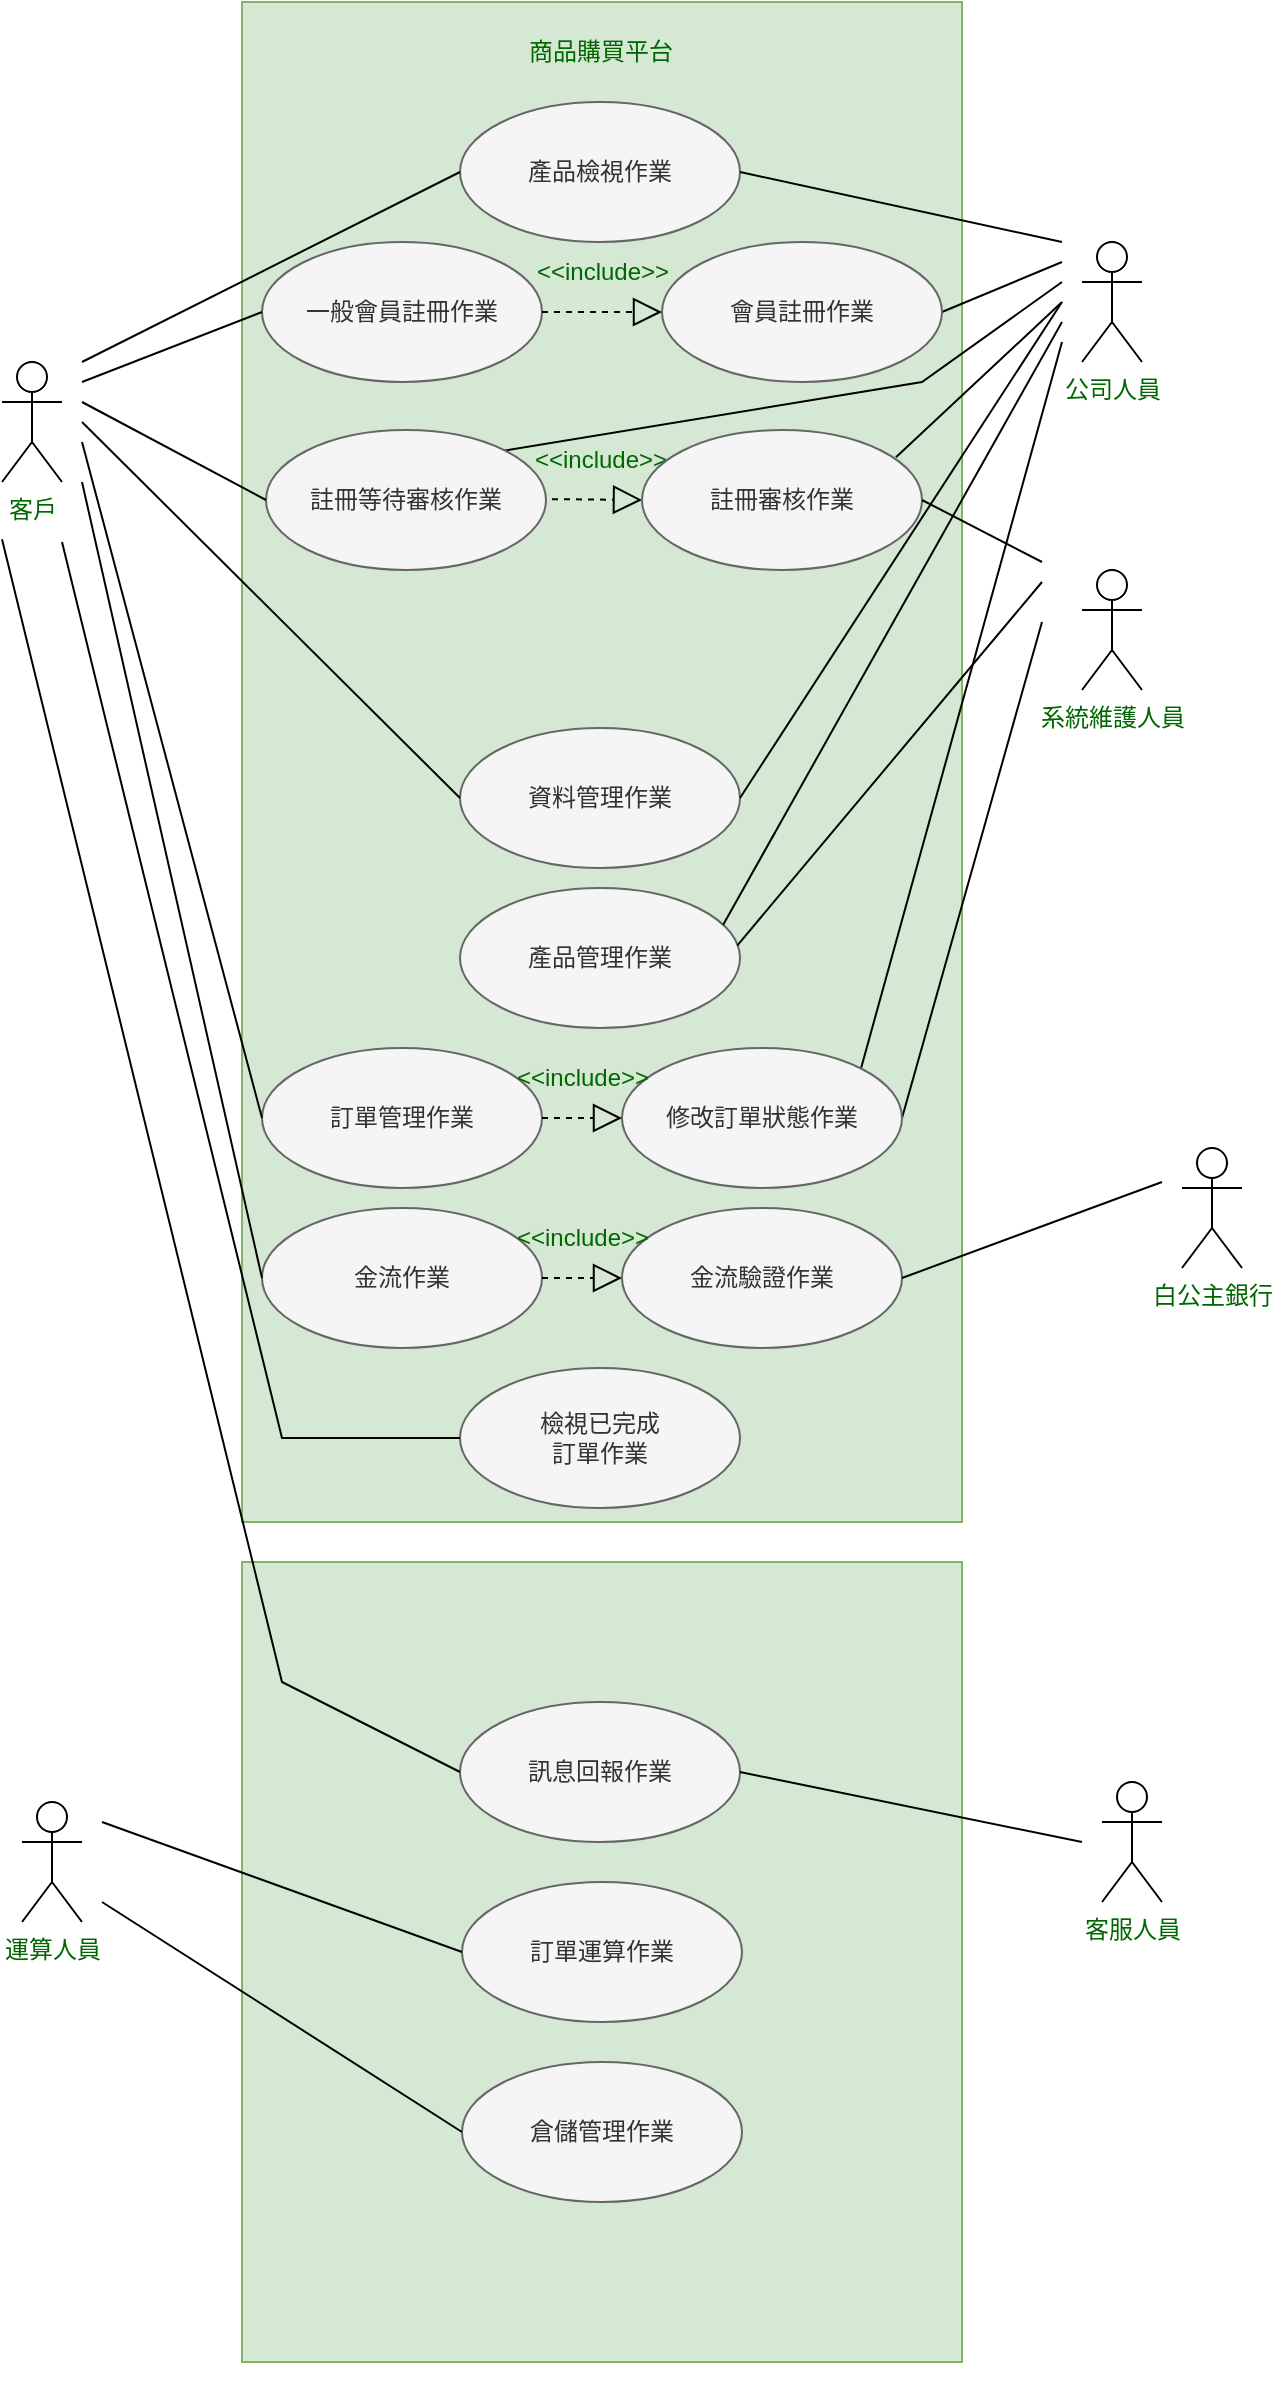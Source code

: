 <mxfile version="17.4.5" type="device" pages="2"><diagram id="V7DGzK6TTjDBdNX_tZ4m" name="(b) 小題"><mxGraphModel dx="1422" dy="794" grid="1" gridSize="10" guides="1" tooltips="1" connect="1" arrows="1" fold="1" page="1" pageScale="1" pageWidth="827" pageHeight="1169" math="0" shadow="0"><root><mxCell id="0"/><mxCell id="1" parent="0"/><mxCell id="lzjeZ-mH4xUhUxw4muqF-80" value="" style="html=1;fillColor=#d5e8d4;strokeColor=#82b366;" parent="1" vertex="1"><mxGeometry x="250" y="790" width="360" height="400" as="geometry"/></mxCell><mxCell id="lzjeZ-mH4xUhUxw4muqF-1" value="" style="html=1;fillColor=#d5e8d4;strokeColor=#82b366;" parent="1" vertex="1"><mxGeometry x="250" y="10" width="360" height="760" as="geometry"/></mxCell><mxCell id="lzjeZ-mH4xUhUxw4muqF-2" value="產品檢視作業" style="ellipse;whiteSpace=wrap;html=1;fillColor=#f5f5f5;fontColor=#333333;strokeColor=#666666;" parent="1" vertex="1"><mxGeometry x="359" y="60" width="140" height="70" as="geometry"/></mxCell><mxCell id="lzjeZ-mH4xUhUxw4muqF-3" value="一般會員註冊作業" style="ellipse;whiteSpace=wrap;html=1;fillColor=#f5f5f5;fontColor=#333333;strokeColor=#666666;" parent="1" vertex="1"><mxGeometry x="260" y="130" width="140" height="70" as="geometry"/></mxCell><mxCell id="lzjeZ-mH4xUhUxw4muqF-4" value="資料管理作業" style="ellipse;whiteSpace=wrap;html=1;fillColor=#f5f5f5;fontColor=#333333;strokeColor=#666666;" parent="1" vertex="1"><mxGeometry x="359" y="373" width="140" height="70" as="geometry"/></mxCell><mxCell id="lzjeZ-mH4xUhUxw4muqF-6" value="產品管理作業" style="ellipse;whiteSpace=wrap;html=1;fillColor=#f5f5f5;fontColor=#333333;strokeColor=#666666;" parent="1" vertex="1"><mxGeometry x="359" y="453" width="140" height="70" as="geometry"/></mxCell><mxCell id="lzjeZ-mH4xUhUxw4muqF-7" value="商品購買平台" style="text;html=1;align=center;verticalAlign=middle;whiteSpace=wrap;rounded=0;fontColor=#006600;" parent="1" vertex="1"><mxGeometry x="389.5" y="20" width="79" height="30" as="geometry"/></mxCell><mxCell id="lzjeZ-mH4xUhUxw4muqF-8" value="客戶" style="shape=umlActor;verticalLabelPosition=bottom;verticalAlign=top;html=1;outlineConnect=0;fontColor=#006600;" parent="1" vertex="1"><mxGeometry x="130" y="190" width="30" height="60" as="geometry"/></mxCell><mxCell id="lzjeZ-mH4xUhUxw4muqF-9" value="公司人員" style="shape=umlActor;verticalLabelPosition=bottom;verticalAlign=top;html=1;outlineConnect=0;fontColor=#006600;" parent="1" vertex="1"><mxGeometry x="670" y="130" width="30" height="60" as="geometry"/></mxCell><mxCell id="lzjeZ-mH4xUhUxw4muqF-10" value="訂單管理作業" style="ellipse;whiteSpace=wrap;html=1;fillColor=#f5f5f5;fontColor=#333333;strokeColor=#666666;" parent="1" vertex="1"><mxGeometry x="260" y="533" width="140" height="70" as="geometry"/></mxCell><mxCell id="lzjeZ-mH4xUhUxw4muqF-11" value="金流作業" style="ellipse;whiteSpace=wrap;html=1;fillColor=#f5f5f5;fontColor=#333333;strokeColor=#666666;" parent="1" vertex="1"><mxGeometry x="260" y="613" width="140" height="70" as="geometry"/></mxCell><mxCell id="lzjeZ-mH4xUhUxw4muqF-13" value="檢視已完成&lt;br&gt;訂單作業" style="ellipse;whiteSpace=wrap;html=1;fillColor=#f5f5f5;fontColor=#333333;strokeColor=#666666;" parent="1" vertex="1"><mxGeometry x="359" y="693" width="140" height="70" as="geometry"/></mxCell><mxCell id="lzjeZ-mH4xUhUxw4muqF-14" value="訂單運算作業" style="ellipse;whiteSpace=wrap;html=1;fillColor=#f5f5f5;fontColor=#333333;strokeColor=#666666;" parent="1" vertex="1"><mxGeometry x="360" y="950" width="140" height="70" as="geometry"/></mxCell><mxCell id="lzjeZ-mH4xUhUxw4muqF-18" value="系統維護人員" style="shape=umlActor;verticalLabelPosition=bottom;verticalAlign=top;html=1;outlineConnect=0;fontColor=#006600;" parent="1" vertex="1"><mxGeometry x="670" y="294" width="30" height="60" as="geometry"/></mxCell><mxCell id="lzjeZ-mH4xUhUxw4muqF-23" value="" style="endArrow=none;html=1;rounded=0;fontColor=#006600;entryX=0;entryY=0.5;entryDx=0;entryDy=0;" parent="1" target="lzjeZ-mH4xUhUxw4muqF-2" edge="1"><mxGeometry width="50" height="50" relative="1" as="geometry"><mxPoint x="170" y="190" as="sourcePoint"/><mxPoint x="430" y="280" as="targetPoint"/></mxGeometry></mxCell><mxCell id="lzjeZ-mH4xUhUxw4muqF-25" value="" style="endArrow=none;html=1;rounded=0;fontColor=#006600;entryX=0;entryY=0.5;entryDx=0;entryDy=0;" parent="1" target="lzjeZ-mH4xUhUxw4muqF-3" edge="1"><mxGeometry width="50" height="50" relative="1" as="geometry"><mxPoint x="170" y="200" as="sourcePoint"/><mxPoint x="430" y="280" as="targetPoint"/></mxGeometry></mxCell><mxCell id="lzjeZ-mH4xUhUxw4muqF-26" value="" style="endArrow=none;html=1;rounded=0;fontColor=#006600;exitX=1;exitY=0.5;exitDx=0;exitDy=0;" parent="1" source="lzjeZ-mH4xUhUxw4muqF-2" edge="1"><mxGeometry width="50" height="50" relative="1" as="geometry"><mxPoint x="390" y="340" as="sourcePoint"/><mxPoint x="660" y="130" as="targetPoint"/></mxGeometry></mxCell><mxCell id="lzjeZ-mH4xUhUxw4muqF-27" value="" style="endArrow=none;html=1;rounded=0;fontColor=#006600;entryX=1;entryY=0.5;entryDx=0;entryDy=0;" parent="1" target="lzjeZ-mH4xUhUxw4muqF-40" edge="1"><mxGeometry width="50" height="50" relative="1" as="geometry"><mxPoint x="660" y="140" as="sourcePoint"/><mxPoint x="630" y="150" as="targetPoint"/></mxGeometry></mxCell><mxCell id="lzjeZ-mH4xUhUxw4muqF-28" value="" style="endArrow=none;html=1;rounded=0;fontColor=#006600;exitX=1;exitY=0;exitDx=0;exitDy=0;" parent="1" source="lzjeZ-mH4xUhUxw4muqF-37" edge="1"><mxGeometry width="50" height="50" relative="1" as="geometry"><mxPoint x="499" y="255" as="sourcePoint"/><mxPoint x="660" y="150" as="targetPoint"/><Array as="points"><mxPoint x="590" y="200"/></Array></mxGeometry></mxCell><mxCell id="lzjeZ-mH4xUhUxw4muqF-29" value="" style="endArrow=none;html=1;rounded=0;fontColor=#006600;exitX=1;exitY=0.5;exitDx=0;exitDy=0;" parent="1" source="lzjeZ-mH4xUhUxw4muqF-4" edge="1"><mxGeometry width="50" height="50" relative="1" as="geometry"><mxPoint x="420" y="370" as="sourcePoint"/><mxPoint x="660" y="160" as="targetPoint"/></mxGeometry></mxCell><mxCell id="lzjeZ-mH4xUhUxw4muqF-30" value="" style="endArrow=none;html=1;rounded=0;fontColor=#006600;exitX=0;exitY=0.5;exitDx=0;exitDy=0;" parent="1" source="lzjeZ-mH4xUhUxw4muqF-4" edge="1"><mxGeometry width="50" height="50" relative="1" as="geometry"><mxPoint x="430" y="380" as="sourcePoint"/><mxPoint x="170" y="220" as="targetPoint"/></mxGeometry></mxCell><mxCell id="lzjeZ-mH4xUhUxw4muqF-31" value="" style="endArrow=none;html=1;rounded=0;fontColor=#006600;exitX=0.94;exitY=0.262;exitDx=0;exitDy=0;exitPerimeter=0;" parent="1" source="lzjeZ-mH4xUhUxw4muqF-6" edge="1"><mxGeometry width="50" height="50" relative="1" as="geometry"><mxPoint x="440" y="390" as="sourcePoint"/><mxPoint x="660" y="170" as="targetPoint"/></mxGeometry></mxCell><mxCell id="lzjeZ-mH4xUhUxw4muqF-32" value="" style="endArrow=none;html=1;rounded=0;fontColor=#006600;exitX=0;exitY=0.5;exitDx=0;exitDy=0;" parent="1" source="lzjeZ-mH4xUhUxw4muqF-11" edge="1"><mxGeometry width="50" height="50" relative="1" as="geometry"><mxPoint x="770" y="430" as="sourcePoint"/><mxPoint x="170" y="250" as="targetPoint"/></mxGeometry></mxCell><mxCell id="lzjeZ-mH4xUhUxw4muqF-33" value="" style="endArrow=none;html=1;rounded=0;fontColor=#006600;exitX=0.99;exitY=0.411;exitDx=0;exitDy=0;exitPerimeter=0;" parent="1" source="lzjeZ-mH4xUhUxw4muqF-6" edge="1"><mxGeometry width="50" height="50" relative="1" as="geometry"><mxPoint x="460" y="410" as="sourcePoint"/><mxPoint x="650" y="300" as="targetPoint"/></mxGeometry></mxCell><mxCell id="lzjeZ-mH4xUhUxw4muqF-34" value="" style="endArrow=none;html=1;rounded=0;fontColor=#006600;exitX=1;exitY=0.5;exitDx=0;exitDy=0;" parent="1" source="lzjeZ-mH4xUhUxw4muqF-69" edge="1"><mxGeometry width="50" height="50" relative="1" as="geometry"><mxPoint x="470" y="420" as="sourcePoint"/><mxPoint x="650" y="320" as="targetPoint"/></mxGeometry></mxCell><mxCell id="lzjeZ-mH4xUhUxw4muqF-35" value="" style="endArrow=none;html=1;rounded=0;fontColor=#006600;exitX=1;exitY=0;exitDx=0;exitDy=0;" parent="1" source="lzjeZ-mH4xUhUxw4muqF-69" edge="1"><mxGeometry width="50" height="50" relative="1" as="geometry"><mxPoint x="480" y="430" as="sourcePoint"/><mxPoint x="660" y="180" as="targetPoint"/></mxGeometry></mxCell><mxCell id="lzjeZ-mH4xUhUxw4muqF-36" value="" style="endArrow=none;html=1;rounded=0;fontColor=#006600;exitX=0;exitY=0.5;exitDx=0;exitDy=0;" parent="1" source="lzjeZ-mH4xUhUxw4muqF-10" edge="1"><mxGeometry width="50" height="50" relative="1" as="geometry"><mxPoint x="490" y="440" as="sourcePoint"/><mxPoint x="170" y="230" as="targetPoint"/></mxGeometry></mxCell><mxCell id="lzjeZ-mH4xUhUxw4muqF-37" value="註冊等待審核作業" style="ellipse;whiteSpace=wrap;html=1;fillColor=#f5f5f5;fontColor=#333333;strokeColor=#666666;" parent="1" vertex="1"><mxGeometry x="262" y="224" width="140" height="70" as="geometry"/></mxCell><mxCell id="lzjeZ-mH4xUhUxw4muqF-40" value="會員註冊作業" style="ellipse;whiteSpace=wrap;html=1;fillColor=#f5f5f5;fontColor=#333333;strokeColor=#666666;" parent="1" vertex="1"><mxGeometry x="460" y="130" width="140" height="70" as="geometry"/></mxCell><mxCell id="lzjeZ-mH4xUhUxw4muqF-43" value="" style="endArrow=block;dashed=1;endFill=0;endSize=12;html=1;rounded=0;fontColor=#006600;entryX=0;entryY=0.5;entryDx=0;entryDy=0;exitX=1;exitY=0.5;exitDx=0;exitDy=0;" parent="1" source="lzjeZ-mH4xUhUxw4muqF-3" target="lzjeZ-mH4xUhUxw4muqF-40" edge="1"><mxGeometry width="160" relative="1" as="geometry"><mxPoint x="400" y="176" as="sourcePoint"/><mxPoint x="470" y="231" as="targetPoint"/></mxGeometry></mxCell><mxCell id="lzjeZ-mH4xUhUxw4muqF-44" value="&amp;lt;&amp;lt;include&amp;gt;&amp;gt;" style="text;html=1;align=center;verticalAlign=middle;whiteSpace=wrap;rounded=0;fontColor=#006600;" parent="1" vertex="1"><mxGeometry x="390.5" y="130" width="79" height="30" as="geometry"/></mxCell><mxCell id="lzjeZ-mH4xUhUxw4muqF-45" value="" style="endArrow=none;html=1;rounded=0;fontColor=#006600;entryX=0;entryY=0.5;entryDx=0;entryDy=0;" parent="1" target="lzjeZ-mH4xUhUxw4muqF-37" edge="1"><mxGeometry width="50" height="50" relative="1" as="geometry"><mxPoint x="170" y="210" as="sourcePoint"/><mxPoint x="270" y="185" as="targetPoint"/><Array as="points"/></mxGeometry></mxCell><mxCell id="lzjeZ-mH4xUhUxw4muqF-62" value="" style="endArrow=block;dashed=1;endFill=0;endSize=12;html=1;rounded=0;fontColor=#006600;entryX=0;entryY=0.5;entryDx=0;entryDy=0;exitX=1;exitY=0.5;exitDx=0;exitDy=0;" parent="1" target="lzjeZ-mH4xUhUxw4muqF-66" edge="1"><mxGeometry width="160" relative="1" as="geometry"><mxPoint x="405" y="258.57" as="sourcePoint"/><mxPoint x="465.0" y="258.57" as="targetPoint"/></mxGeometry></mxCell><mxCell id="lzjeZ-mH4xUhUxw4muqF-63" value="&amp;lt;&amp;lt;include&amp;gt;&amp;gt;" style="text;html=1;align=center;verticalAlign=middle;whiteSpace=wrap;rounded=0;fontColor=#006600;" parent="1" vertex="1"><mxGeometry x="389.5" y="224" width="79" height="30" as="geometry"/></mxCell><mxCell id="lzjeZ-mH4xUhUxw4muqF-66" value="註冊審核作業" style="ellipse;whiteSpace=wrap;html=1;fillColor=#f5f5f5;fontColor=#333333;strokeColor=#666666;" parent="1" vertex="1"><mxGeometry x="450" y="224" width="140" height="70" as="geometry"/></mxCell><mxCell id="lzjeZ-mH4xUhUxw4muqF-67" value="" style="endArrow=none;html=1;rounded=0;fontColor=#006600;entryX=1;entryY=0.5;entryDx=0;entryDy=0;" parent="1" target="lzjeZ-mH4xUhUxw4muqF-66" edge="1"><mxGeometry width="50" height="50" relative="1" as="geometry"><mxPoint x="650" y="290" as="sourcePoint"/><mxPoint x="610" y="175" as="targetPoint"/></mxGeometry></mxCell><mxCell id="lzjeZ-mH4xUhUxw4muqF-68" value="" style="endArrow=none;html=1;rounded=0;fontColor=#006600;entryX=0.907;entryY=0.195;entryDx=0;entryDy=0;entryPerimeter=0;" parent="1" target="lzjeZ-mH4xUhUxw4muqF-66" edge="1"><mxGeometry width="50" height="50" relative="1" as="geometry"><mxPoint x="660" y="160" as="sourcePoint"/><mxPoint x="620" y="185" as="targetPoint"/></mxGeometry></mxCell><mxCell id="lzjeZ-mH4xUhUxw4muqF-69" value="修改訂單狀態作業" style="ellipse;whiteSpace=wrap;html=1;fillColor=#f5f5f5;fontColor=#333333;strokeColor=#666666;" parent="1" vertex="1"><mxGeometry x="440" y="533" width="140" height="70" as="geometry"/></mxCell><mxCell id="lzjeZ-mH4xUhUxw4muqF-71" value="" style="endArrow=block;dashed=1;endFill=0;endSize=12;html=1;rounded=0;fontColor=#006600;entryX=0;entryY=0.5;entryDx=0;entryDy=0;exitX=1;exitY=0.5;exitDx=0;exitDy=0;" parent="1" source="lzjeZ-mH4xUhUxw4muqF-10" target="lzjeZ-mH4xUhUxw4muqF-69" edge="1"><mxGeometry width="160" relative="1" as="geometry"><mxPoint x="415" y="268.57" as="sourcePoint"/><mxPoint x="460.0" y="269" as="targetPoint"/></mxGeometry></mxCell><mxCell id="lzjeZ-mH4xUhUxw4muqF-72" value="&amp;lt;&amp;lt;include&amp;gt;&amp;gt;" style="text;html=1;align=center;verticalAlign=middle;whiteSpace=wrap;rounded=0;fontColor=#006600;" parent="1" vertex="1"><mxGeometry x="381" y="533" width="79" height="30" as="geometry"/></mxCell><mxCell id="lzjeZ-mH4xUhUxw4muqF-73" value="金流驗證作業" style="ellipse;whiteSpace=wrap;html=1;fillColor=#f5f5f5;fontColor=#333333;strokeColor=#666666;" parent="1" vertex="1"><mxGeometry x="440" y="613" width="140" height="70" as="geometry"/></mxCell><mxCell id="lzjeZ-mH4xUhUxw4muqF-76" value="" style="endArrow=block;dashed=1;endFill=0;endSize=12;html=1;rounded=0;fontColor=#006600;entryX=0;entryY=0.5;entryDx=0;entryDy=0;exitX=1;exitY=0.5;exitDx=0;exitDy=0;" parent="1" edge="1"><mxGeometry width="160" relative="1" as="geometry"><mxPoint x="400" y="648" as="sourcePoint"/><mxPoint x="440" y="648" as="targetPoint"/></mxGeometry></mxCell><mxCell id="lzjeZ-mH4xUhUxw4muqF-77" value="&amp;lt;&amp;lt;include&amp;gt;&amp;gt;" style="text;html=1;align=center;verticalAlign=middle;whiteSpace=wrap;rounded=0;fontColor=#006600;" parent="1" vertex="1"><mxGeometry x="381" y="613" width="79" height="30" as="geometry"/></mxCell><mxCell id="lzjeZ-mH4xUhUxw4muqF-78" value="白公主銀行" style="shape=umlActor;verticalLabelPosition=bottom;verticalAlign=top;html=1;fontColor=#006600;" parent="1" vertex="1"><mxGeometry x="720" y="583" width="30" height="60" as="geometry"/></mxCell><mxCell id="lzjeZ-mH4xUhUxw4muqF-79" value="" style="endArrow=none;html=1;rounded=0;fontColor=#006600;exitX=1;exitY=0.5;exitDx=0;exitDy=0;" parent="1" source="lzjeZ-mH4xUhUxw4muqF-73" edge="1"><mxGeometry width="50" height="50" relative="1" as="geometry"><mxPoint x="590" y="578" as="sourcePoint"/><mxPoint x="710" y="600" as="targetPoint"/></mxGeometry></mxCell><mxCell id="lzjeZ-mH4xUhUxw4muqF-81" value="" style="endArrow=none;html=1;rounded=0;fontColor=#006600;exitX=0;exitY=0.5;exitDx=0;exitDy=0;" parent="1" source="lzjeZ-mH4xUhUxw4muqF-13" edge="1"><mxGeometry width="50" height="50" relative="1" as="geometry"><mxPoint x="270" y="658" as="sourcePoint"/><mxPoint x="160" y="280" as="targetPoint"/><Array as="points"><mxPoint x="270" y="728"/></Array></mxGeometry></mxCell><mxCell id="lzjeZ-mH4xUhUxw4muqF-82" value="訊息回報作業" style="ellipse;whiteSpace=wrap;html=1;fillColor=#f5f5f5;fontColor=#333333;strokeColor=#666666;" parent="1" vertex="1"><mxGeometry x="359" y="860" width="140" height="70" as="geometry"/></mxCell><mxCell id="lzjeZ-mH4xUhUxw4muqF-83" value="倉儲管理作業" style="ellipse;whiteSpace=wrap;html=1;fillColor=#f5f5f5;fontColor=#333333;strokeColor=#666666;" parent="1" vertex="1"><mxGeometry x="360" y="1040" width="140" height="70" as="geometry"/></mxCell><mxCell id="lzjeZ-mH4xUhUxw4muqF-84" style="edgeStyle=none;rounded=0;orthogonalLoop=1;jettySize=auto;html=1;exitX=0.5;exitY=1;exitDx=0;exitDy=0;fontColor=#006600;" parent="1" source="lzjeZ-mH4xUhUxw4muqF-80" target="lzjeZ-mH4xUhUxw4muqF-80" edge="1"><mxGeometry relative="1" as="geometry"/></mxCell><mxCell id="lzjeZ-mH4xUhUxw4muqF-85" value="運算人員" style="shape=umlActor;verticalLabelPosition=bottom;verticalAlign=top;html=1;fontColor=#006600;" parent="1" vertex="1"><mxGeometry x="140" y="910" width="30" height="60" as="geometry"/></mxCell><mxCell id="lzjeZ-mH4xUhUxw4muqF-87" value="客服人員" style="shape=umlActor;verticalLabelPosition=bottom;verticalAlign=top;html=1;fontColor=#006600;" parent="1" vertex="1"><mxGeometry x="680" y="900" width="30" height="60" as="geometry"/></mxCell><mxCell id="lzjeZ-mH4xUhUxw4muqF-90" value="" style="endArrow=none;html=1;rounded=0;fontColor=#006600;exitX=0;exitY=0.5;exitDx=0;exitDy=0;" parent="1" source="lzjeZ-mH4xUhUxw4muqF-82" edge="1"><mxGeometry width="50" height="50" relative="1" as="geometry"><mxPoint x="590" y="658" as="sourcePoint"/><mxPoint x="130" y="278.609" as="targetPoint"/><Array as="points"><mxPoint x="270" y="850"/></Array></mxGeometry></mxCell><mxCell id="lzjeZ-mH4xUhUxw4muqF-91" value="" style="endArrow=none;html=1;rounded=0;fontColor=#006600;entryX=0;entryY=0.5;entryDx=0;entryDy=0;" parent="1" target="lzjeZ-mH4xUhUxw4muqF-83" edge="1"><mxGeometry width="50" height="50" relative="1" as="geometry"><mxPoint x="180" y="960" as="sourcePoint"/><mxPoint x="730" y="620" as="targetPoint"/></mxGeometry></mxCell><mxCell id="lzjeZ-mH4xUhUxw4muqF-92" value="" style="endArrow=none;html=1;rounded=0;fontColor=#006600;entryX=0;entryY=0.5;entryDx=0;entryDy=0;" parent="1" target="lzjeZ-mH4xUhUxw4muqF-14" edge="1"><mxGeometry width="50" height="50" relative="1" as="geometry"><mxPoint x="180" y="920" as="sourcePoint"/><mxPoint x="740" y="630" as="targetPoint"/></mxGeometry></mxCell><mxCell id="lzjeZ-mH4xUhUxw4muqF-93" value="" style="endArrow=none;html=1;rounded=0;fontColor=#006600;exitX=1;exitY=0.5;exitDx=0;exitDy=0;" parent="1" source="lzjeZ-mH4xUhUxw4muqF-82" edge="1"><mxGeometry width="50" height="50" relative="1" as="geometry"><mxPoint x="620" y="688" as="sourcePoint"/><mxPoint x="670" y="930" as="targetPoint"/></mxGeometry></mxCell></root></mxGraphModel></diagram><diagram id="BZPio_Jj3uGKRLuExNS9" name="(d) 小題"><mxGraphModel dx="1422" dy="794" grid="1" gridSize="10" guides="1" tooltips="1" connect="1" arrows="1" fold="1" page="1" pageScale="1" pageWidth="827" pageHeight="1169" math="0" shadow="0"><root><mxCell id="Udvxj7O8KsXDByOM07qp-0"/><mxCell id="Udvxj7O8KsXDByOM07qp-1" parent="Udvxj7O8KsXDByOM07qp-0"/><mxCell id="su9gnka3dIc8wQS3oUOx-0" value="公司人員" style="html=1;fillColor=#dae8fc;strokeColor=#6c8ebf;gradientColor=#7ea6e0;" parent="Udvxj7O8KsXDByOM07qp-1" vertex="1"><mxGeometry x="70" y="150" width="110" height="50" as="geometry"/></mxCell><mxCell id="su9gnka3dIc8wQS3oUOx-1" value="瀏覽者" style="html=1;fillColor=#dae8fc;strokeColor=#6c8ebf;gradientColor=#7ea6e0;" parent="Udvxj7O8KsXDByOM07qp-1" vertex="1"><mxGeometry x="580" y="40" width="110" height="50" as="geometry"/></mxCell><mxCell id="su9gnka3dIc8wQS3oUOx-2" value="霓薇公司" style="html=1;fillColor=#dae8fc;strokeColor=#6c8ebf;gradientColor=#7ea6e0;" parent="Udvxj7O8KsXDByOM07qp-1" vertex="1"><mxGeometry x="70" y="40" width="110" height="50" as="geometry"/></mxCell><mxCell id="su9gnka3dIc8wQS3oUOx-4" value="商品購買平台" style="html=1;fillColor=#dae8fc;strokeColor=#6c8ebf;gradientColor=#7ea6e0;" parent="Udvxj7O8KsXDByOM07qp-1" vertex="1"><mxGeometry x="270" y="40" width="110" height="50" as="geometry"/></mxCell><mxCell id="su9gnka3dIc8wQS3oUOx-5" value="客戶" style="html=1;fillColor=#dae8fc;strokeColor=#6c8ebf;gradientColor=#7ea6e0;" parent="Udvxj7O8KsXDByOM07qp-1" vertex="1"><mxGeometry x="580" y="150" width="110" height="50" as="geometry"/></mxCell><mxCell id="su9gnka3dIc8wQS3oUOx-6" value="前台" style="html=1;fillColor=#dae8fc;strokeColor=#6c8ebf;gradientColor=#7ea6e0;" parent="Udvxj7O8KsXDByOM07qp-1" vertex="1"><mxGeometry x="270" y="150" width="110" height="50" as="geometry"/></mxCell><mxCell id="su9gnka3dIc8wQS3oUOx-7" value="" style="endArrow=none;html=1;rounded=0;fontColor=#006600;exitX=1;exitY=0.5;exitDx=0;exitDy=0;entryX=0;entryY=0.5;entryDx=0;entryDy=0;" parent="Udvxj7O8KsXDByOM07qp-1" source="su9gnka3dIc8wQS3oUOx-2" target="su9gnka3dIc8wQS3oUOx-4" edge="1"><mxGeometry relative="1" as="geometry"><mxPoint x="140" y="260" as="sourcePoint"/><mxPoint x="300" y="260" as="targetPoint"/></mxGeometry></mxCell><mxCell id="su9gnka3dIc8wQS3oUOx-8" value="1" style="resizable=0;html=1;align=left;verticalAlign=bottom;fontColor=#006600;" parent="su9gnka3dIc8wQS3oUOx-7" connectable="0" vertex="1"><mxGeometry x="-1" relative="1" as="geometry"/></mxCell><mxCell id="su9gnka3dIc8wQS3oUOx-9" value="1" style="resizable=0;html=1;align=right;verticalAlign=bottom;fontColor=#006600;" parent="su9gnka3dIc8wQS3oUOx-7" connectable="0" vertex="1"><mxGeometry x="1" relative="1" as="geometry"/></mxCell><mxCell id="su9gnka3dIc8wQS3oUOx-10" value="註冊(email)登記" style="html=1;fillColor=#dae8fc;strokeColor=#6c8ebf;gradientColor=#7ea6e0;" parent="Udvxj7O8KsXDByOM07qp-1" vertex="1"><mxGeometry x="195" y="350" width="110" height="50" as="geometry"/></mxCell><mxCell id="su9gnka3dIc8wQS3oUOx-11" value="分類頁面" style="html=1;fillColor=#dae8fc;strokeColor=#6c8ebf;gradientColor=#7ea6e0;" parent="Udvxj7O8KsXDByOM07qp-1" vertex="1"><mxGeometry x="510" y="250" width="110" height="50" as="geometry"/></mxCell><mxCell id="su9gnka3dIc8wQS3oUOx-12" value="產品圖片與敘述" style="html=1;fillColor=#dae8fc;strokeColor=#6c8ebf;gradientColor=#7ea6e0;" parent="Udvxj7O8KsXDByOM07qp-1" vertex="1"><mxGeometry x="510" y="375" width="110" height="50" as="geometry"/></mxCell><mxCell id="su9gnka3dIc8wQS3oUOx-13" value="系統維護人員" style="html=1;fillColor=#dae8fc;strokeColor=#6c8ebf;gradientColor=#7ea6e0;" parent="Udvxj7O8KsXDByOM07qp-1" vertex="1"><mxGeometry x="70" y="640" width="110" height="50" as="geometry"/></mxCell><mxCell id="su9gnka3dIc8wQS3oUOx-14" value="完成註冊客戶" style="html=1;fillColor=#dae8fc;strokeColor=#6c8ebf;gradientColor=#7ea6e0;" parent="Udvxj7O8KsXDByOM07qp-1" vertex="1"><mxGeometry x="510" y="500" width="110" height="50" as="geometry"/></mxCell><mxCell id="su9gnka3dIc8wQS3oUOx-15" value="前台" style="html=1;fillColor=#dae8fc;strokeColor=#6c8ebf;gradientColor=#7ea6e0;" parent="Udvxj7O8KsXDByOM07qp-1" vertex="1"><mxGeometry x="270" y="150" width="110" height="50" as="geometry"/></mxCell><mxCell id="su9gnka3dIc8wQS3oUOx-16" value="已註冊公司人員" style="html=1;fillColor=#dae8fc;strokeColor=#6c8ebf;gradientColor=#7ea6e0;" parent="Udvxj7O8KsXDByOM07qp-1" vertex="1"><mxGeometry x="30" y="390" width="110" height="50" as="geometry"/></mxCell><mxCell id="su9gnka3dIc8wQS3oUOx-18" value="" style="endArrow=none;html=1;rounded=0;fontColor=#006600;exitX=1;exitY=0.25;exitDx=0;exitDy=0;entryX=0;entryY=0.5;entryDx=0;entryDy=0;edgeStyle=orthogonalEdgeStyle;" parent="Udvxj7O8KsXDByOM07qp-1" source="su9gnka3dIc8wQS3oUOx-15" target="su9gnka3dIc8wQS3oUOx-1" edge="1"><mxGeometry relative="1" as="geometry"><mxPoint x="190" y="75" as="sourcePoint"/><mxPoint x="280" y="75" as="targetPoint"/><Array as="points"><mxPoint x="420" y="163"/><mxPoint x="420" y="65"/></Array></mxGeometry></mxCell><mxCell id="su9gnka3dIc8wQS3oUOx-19" value="1" style="resizable=0;html=1;align=left;verticalAlign=bottom;fontColor=#006600;" parent="su9gnka3dIc8wQS3oUOx-18" connectable="0" vertex="1"><mxGeometry x="-1" relative="1" as="geometry"/></mxCell><mxCell id="su9gnka3dIc8wQS3oUOx-20" value="1..*" style="resizable=0;html=1;align=right;verticalAlign=bottom;fontColor=#006600;" parent="su9gnka3dIc8wQS3oUOx-18" connectable="0" vertex="1"><mxGeometry x="1" relative="1" as="geometry"><mxPoint x="-3" y="2" as="offset"/></mxGeometry></mxCell><mxCell id="su9gnka3dIc8wQS3oUOx-21" value="" style="endArrow=none;html=1;rounded=0;fontColor=#006600;exitX=1;exitY=0.5;exitDx=0;exitDy=0;entryX=0;entryY=0.5;entryDx=0;entryDy=0;" parent="Udvxj7O8KsXDByOM07qp-1" source="su9gnka3dIc8wQS3oUOx-0" target="su9gnka3dIc8wQS3oUOx-15" edge="1"><mxGeometry relative="1" as="geometry"><mxPoint x="200" y="85" as="sourcePoint"/><mxPoint x="290" y="85" as="targetPoint"/></mxGeometry></mxCell><mxCell id="su9gnka3dIc8wQS3oUOx-22" value="1..*" style="resizable=0;html=1;align=left;verticalAlign=bottom;fontColor=#006600;" parent="su9gnka3dIc8wQS3oUOx-21" connectable="0" vertex="1"><mxGeometry x="-1" relative="1" as="geometry"/></mxCell><mxCell id="su9gnka3dIc8wQS3oUOx-23" value="1" style="resizable=0;html=1;align=right;verticalAlign=bottom;fontColor=#006600;" parent="su9gnka3dIc8wQS3oUOx-21" connectable="0" vertex="1"><mxGeometry x="1" relative="1" as="geometry"/></mxCell><mxCell id="su9gnka3dIc8wQS3oUOx-24" value="" style="endArrow=none;html=1;rounded=0;fontColor=#006600;exitX=0.5;exitY=0;exitDx=0;exitDy=0;entryX=0.5;entryY=1;entryDx=0;entryDy=0;" parent="Udvxj7O8KsXDByOM07qp-1" source="su9gnka3dIc8wQS3oUOx-15" target="su9gnka3dIc8wQS3oUOx-4" edge="1"><mxGeometry relative="1" as="geometry"><mxPoint x="210" y="95" as="sourcePoint"/><mxPoint x="300" y="95" as="targetPoint"/></mxGeometry></mxCell><mxCell id="su9gnka3dIc8wQS3oUOx-25" value="1" style="resizable=0;html=1;align=left;verticalAlign=bottom;fontColor=#006600;" parent="su9gnka3dIc8wQS3oUOx-24" connectable="0" vertex="1"><mxGeometry x="-1" relative="1" as="geometry"/></mxCell><mxCell id="su9gnka3dIc8wQS3oUOx-26" value="1" style="resizable=0;html=1;align=right;verticalAlign=bottom;fontColor=#006600;" parent="su9gnka3dIc8wQS3oUOx-24" connectable="0" vertex="1"><mxGeometry x="1" relative="1" as="geometry"><mxPoint x="8" y="18" as="offset"/></mxGeometry></mxCell><mxCell id="su9gnka3dIc8wQS3oUOx-27" value="" style="endArrow=none;html=1;rounded=0;fontColor=#006600;entryX=0.5;entryY=1;entryDx=0;entryDy=0;exitX=0.5;exitY=0;exitDx=0;exitDy=0;edgeStyle=orthogonalEdgeStyle;" parent="Udvxj7O8KsXDByOM07qp-1" source="su9gnka3dIc8wQS3oUOx-10" target="su9gnka3dIc8wQS3oUOx-15" edge="1"><mxGeometry relative="1" as="geometry"><mxPoint x="280" y="250" as="sourcePoint"/><mxPoint x="280" y="75" as="targetPoint"/><Array as="points"><mxPoint x="250" y="230"/><mxPoint x="325" y="230"/></Array></mxGeometry></mxCell><mxCell id="su9gnka3dIc8wQS3oUOx-28" value="1..*" style="resizable=0;html=1;align=left;verticalAlign=bottom;fontColor=#006600;" parent="su9gnka3dIc8wQS3oUOx-27" connectable="0" vertex="1"><mxGeometry x="-1" relative="1" as="geometry"/></mxCell><mxCell id="su9gnka3dIc8wQS3oUOx-29" value="1" style="resizable=0;html=1;align=right;verticalAlign=bottom;fontColor=#006600;" parent="su9gnka3dIc8wQS3oUOx-27" connectable="0" vertex="1"><mxGeometry x="1" relative="1" as="geometry"><mxPoint x="10" y="16" as="offset"/></mxGeometry></mxCell><mxCell id="su9gnka3dIc8wQS3oUOx-30" value="" style="endArrow=none;html=1;rounded=0;fontColor=#006600;exitX=0.5;exitY=1;exitDx=0;exitDy=0;entryX=0.5;entryY=0;entryDx=0;entryDy=0;" parent="Udvxj7O8KsXDByOM07qp-1" source="su9gnka3dIc8wQS3oUOx-11" target="su9gnka3dIc8wQS3oUOx-12" edge="1"><mxGeometry relative="1" as="geometry"><mxPoint x="227" y="85" as="sourcePoint"/><mxPoint x="552" y="400" as="targetPoint"/></mxGeometry></mxCell><mxCell id="su9gnka3dIc8wQS3oUOx-31" value="1" style="resizable=0;html=1;align=left;verticalAlign=bottom;fontColor=#006600;" parent="su9gnka3dIc8wQS3oUOx-30" connectable="0" vertex="1"><mxGeometry x="-1" relative="1" as="geometry"><mxPoint y="19" as="offset"/></mxGeometry></mxCell><mxCell id="su9gnka3dIc8wQS3oUOx-32" value="1..*" style="resizable=0;html=1;align=right;verticalAlign=bottom;fontColor=#006600;" parent="su9gnka3dIc8wQS3oUOx-30" connectable="0" vertex="1"><mxGeometry x="1" relative="1" as="geometry"><mxPoint x="20" as="offset"/></mxGeometry></mxCell><mxCell id="su9gnka3dIc8wQS3oUOx-33" value="" style="endArrow=none;html=1;rounded=0;fontColor=#006600;exitX=1;exitY=0.5;exitDx=0;exitDy=0;entryX=0;entryY=0.5;entryDx=0;entryDy=0;" parent="Udvxj7O8KsXDByOM07qp-1" source="su9gnka3dIc8wQS3oUOx-15" target="su9gnka3dIc8wQS3oUOx-5" edge="1"><mxGeometry relative="1" as="geometry"><mxPoint x="210" y="95" as="sourcePoint"/><mxPoint x="300" y="95" as="targetPoint"/></mxGeometry></mxCell><mxCell id="su9gnka3dIc8wQS3oUOx-34" value="1" style="resizable=0;html=1;align=left;verticalAlign=bottom;fontColor=#006600;" parent="su9gnka3dIc8wQS3oUOx-33" connectable="0" vertex="1"><mxGeometry x="-1" relative="1" as="geometry"/></mxCell><mxCell id="su9gnka3dIc8wQS3oUOx-35" value="1..*" style="resizable=0;html=1;align=right;verticalAlign=bottom;fontColor=#006600;" parent="su9gnka3dIc8wQS3oUOx-33" connectable="0" vertex="1"><mxGeometry x="1" relative="1" as="geometry"/></mxCell><mxCell id="su9gnka3dIc8wQS3oUOx-42" value="" style="endArrow=none;html=1;rounded=0;fontColor=#006600;exitX=1;exitY=0.75;exitDx=0;exitDy=0;entryX=0;entryY=0.5;entryDx=0;entryDy=0;edgeStyle=orthogonalEdgeStyle;" parent="Udvxj7O8KsXDByOM07qp-1" source="su9gnka3dIc8wQS3oUOx-15" target="su9gnka3dIc8wQS3oUOx-11" edge="1"><mxGeometry relative="1" as="geometry"><mxPoint x="190" y="75" as="sourcePoint"/><mxPoint x="280" y="75" as="targetPoint"/></mxGeometry></mxCell><mxCell id="su9gnka3dIc8wQS3oUOx-43" value="1" style="resizable=0;html=1;align=left;verticalAlign=bottom;fontColor=#006600;" parent="su9gnka3dIc8wQS3oUOx-42" connectable="0" vertex="1"><mxGeometry x="-1" relative="1" as="geometry"/></mxCell><mxCell id="su9gnka3dIc8wQS3oUOx-44" value="1..*" style="resizable=0;html=1;align=right;verticalAlign=bottom;fontColor=#006600;" parent="su9gnka3dIc8wQS3oUOx-42" connectable="0" vertex="1"><mxGeometry x="1" relative="1" as="geometry"><mxPoint x="-4" as="offset"/></mxGeometry></mxCell><mxCell id="su9gnka3dIc8wQS3oUOx-45" value="觀看" style="text;html=1;strokeColor=none;fillColor=none;align=center;verticalAlign=middle;whiteSpace=wrap;rounded=0;fontColor=#006600;" parent="Udvxj7O8KsXDByOM07qp-1" vertex="1"><mxGeometry x="430" y="210" width="60" height="30" as="geometry"/></mxCell><mxCell id="su9gnka3dIc8wQS3oUOx-46" value="觀看" style="text;html=1;strokeColor=none;fillColor=none;align=center;verticalAlign=middle;whiteSpace=wrap;rounded=0;fontColor=#006600;" parent="Udvxj7O8KsXDByOM07qp-1" vertex="1"><mxGeometry x="570" y="330" width="60" height="30" as="geometry"/></mxCell><mxCell id="su9gnka3dIc8wQS3oUOx-49" value="後台" style="html=1;fillColor=#dae8fc;strokeColor=#6c8ebf;gradientColor=#7ea6e0;" parent="Udvxj7O8KsXDByOM07qp-1" vertex="1"><mxGeometry x="290" y="570" width="110" height="50" as="geometry"/></mxCell><mxCell id="su9gnka3dIc8wQS3oUOx-53" value="" style="endArrow=none;html=1;rounded=0;fontColor=#006600;entryX=0;entryY=0.25;entryDx=0;entryDy=0;edgeStyle=orthogonalEdgeStyle;exitX=0.5;exitY=1;exitDx=0;exitDy=0;" parent="Udvxj7O8KsXDByOM07qp-1" source="su9gnka3dIc8wQS3oUOx-16" target="su9gnka3dIc8wQS3oUOx-49" edge="1"><mxGeometry relative="1" as="geometry"><mxPoint x="120" y="210" as="sourcePoint"/><mxPoint x="180" y="370" as="targetPoint"/></mxGeometry></mxCell><mxCell id="su9gnka3dIc8wQS3oUOx-54" value="1..*" style="resizable=0;html=1;align=left;verticalAlign=bottom;fontColor=#006600;" parent="su9gnka3dIc8wQS3oUOx-53" connectable="0" vertex="1"><mxGeometry x="-1" relative="1" as="geometry"><mxPoint y="20" as="offset"/></mxGeometry></mxCell><mxCell id="su9gnka3dIc8wQS3oUOx-55" value="1" style="resizable=0;html=1;align=right;verticalAlign=bottom;fontColor=#006600;" parent="su9gnka3dIc8wQS3oUOx-53" connectable="0" vertex="1"><mxGeometry x="1" relative="1" as="geometry"><mxPoint x="-3" as="offset"/></mxGeometry></mxCell><mxCell id="su9gnka3dIc8wQS3oUOx-57" value="登入" style="text;html=1;strokeColor=none;fillColor=none;align=center;verticalAlign=middle;whiteSpace=wrap;rounded=0;fontColor=#006600;" parent="Udvxj7O8KsXDByOM07qp-1" vertex="1"><mxGeometry x="80" y="555" width="60" height="30" as="geometry"/></mxCell><mxCell id="su9gnka3dIc8wQS3oUOx-58" value="" style="endArrow=none;html=1;rounded=0;fontColor=#006600;entryX=0.5;entryY=0;entryDx=0;entryDy=0;exitX=0.5;exitY=1;exitDx=0;exitDy=0;edgeStyle=orthogonalEdgeStyle;" parent="Udvxj7O8KsXDByOM07qp-1" source="su9gnka3dIc8wQS3oUOx-10" target="su9gnka3dIc8wQS3oUOx-49" edge="1"><mxGeometry relative="1" as="geometry"><mxPoint x="235" y="330" as="sourcePoint"/><mxPoint x="335" y="210" as="targetPoint"/><Array as="points"><mxPoint x="250" y="540"/><mxPoint x="345" y="540"/></Array></mxGeometry></mxCell><mxCell id="su9gnka3dIc8wQS3oUOx-59" value="1..*" style="resizable=0;html=1;align=left;verticalAlign=bottom;fontColor=#006600;" parent="su9gnka3dIc8wQS3oUOx-58" connectable="0" vertex="1"><mxGeometry x="-1" relative="1" as="geometry"><mxPoint y="19" as="offset"/></mxGeometry></mxCell><mxCell id="su9gnka3dIc8wQS3oUOx-60" value="1" style="resizable=0;html=1;align=right;verticalAlign=bottom;fontColor=#006600;" parent="su9gnka3dIc8wQS3oUOx-58" connectable="0" vertex="1"><mxGeometry x="1" relative="1" as="geometry"><mxPoint x="11" y="-2" as="offset"/></mxGeometry></mxCell><mxCell id="su9gnka3dIc8wQS3oUOx-61" value="審核" style="text;html=1;strokeColor=none;fillColor=none;align=center;verticalAlign=middle;whiteSpace=wrap;rounded=0;fontColor=#006600;" parent="Udvxj7O8KsXDByOM07qp-1" vertex="1"><mxGeometry x="240" y="460" width="60" height="30" as="geometry"/></mxCell><mxCell id="su9gnka3dIc8wQS3oUOx-62" value="" style="endArrow=none;html=1;rounded=0;fontColor=#006600;exitX=0.5;exitY=0;exitDx=0;exitDy=0;entryX=0;entryY=0.75;entryDx=0;entryDy=0;edgeStyle=orthogonalEdgeStyle;" parent="Udvxj7O8KsXDByOM07qp-1" source="su9gnka3dIc8wQS3oUOx-13" target="su9gnka3dIc8wQS3oUOx-49" edge="1"><mxGeometry relative="1" as="geometry"><mxPoint x="107.5" y="210" as="sourcePoint"/><mxPoint x="125" y="530" as="targetPoint"/></mxGeometry></mxCell><mxCell id="su9gnka3dIc8wQS3oUOx-63" value="1" style="resizable=0;html=1;align=left;verticalAlign=bottom;fontColor=#006600;" parent="su9gnka3dIc8wQS3oUOx-62" connectable="0" vertex="1"><mxGeometry x="-1" relative="1" as="geometry"><mxPoint x="1" as="offset"/></mxGeometry></mxCell><mxCell id="su9gnka3dIc8wQS3oUOx-64" value="1" style="resizable=0;html=1;align=right;verticalAlign=bottom;fontColor=#006600;" parent="su9gnka3dIc8wQS3oUOx-62" connectable="0" vertex="1"><mxGeometry x="1" relative="1" as="geometry"><mxPoint x="-3" y="18" as="offset"/></mxGeometry></mxCell><mxCell id="su9gnka3dIc8wQS3oUOx-65" value="登入" style="text;html=1;strokeColor=none;fillColor=none;align=center;verticalAlign=middle;whiteSpace=wrap;rounded=0;fontColor=#006600;" parent="Udvxj7O8KsXDByOM07qp-1" vertex="1"><mxGeometry x="200" y="610" width="60" height="30" as="geometry"/></mxCell><mxCell id="su9gnka3dIc8wQS3oUOx-67" value="" style="endArrow=none;html=1;rounded=0;fontColor=#006600;exitX=1;exitY=0.25;exitDx=0;exitDy=0;edgeStyle=orthogonalEdgeStyle;entryX=0;entryY=0.5;entryDx=0;entryDy=0;" parent="Udvxj7O8KsXDByOM07qp-1" source="su9gnka3dIc8wQS3oUOx-10" target="su9gnka3dIc8wQS3oUOx-14" edge="1"><mxGeometry relative="1" as="geometry"><mxPoint x="235" y="370" as="sourcePoint"/><mxPoint x="280" y="470" as="targetPoint"/><Array as="points"><mxPoint x="320" y="373"/><mxPoint x="320" y="520"/><mxPoint x="510" y="520"/></Array></mxGeometry></mxCell><mxCell id="su9gnka3dIc8wQS3oUOx-68" value="1..*" style="resizable=0;html=1;align=left;verticalAlign=bottom;fontColor=#006600;" parent="su9gnka3dIc8wQS3oUOx-67" connectable="0" vertex="1"><mxGeometry x="-1" relative="1" as="geometry"/></mxCell><mxCell id="su9gnka3dIc8wQS3oUOx-69" value="1" style="resizable=0;html=1;align=right;verticalAlign=bottom;fontColor=#006600;" parent="su9gnka3dIc8wQS3oUOx-67" connectable="0" vertex="1"><mxGeometry x="1" relative="1" as="geometry"><mxPoint x="-5" y="-4" as="offset"/></mxGeometry></mxCell><mxCell id="su9gnka3dIc8wQS3oUOx-70" value="" style="endArrow=none;html=1;rounded=0;fontColor=#006600;entryX=1;entryY=0.5;entryDx=0;entryDy=0;exitX=0;exitY=0.5;exitDx=0;exitDy=0;edgeStyle=orthogonalEdgeStyle;" parent="Udvxj7O8KsXDByOM07qp-1" source="su9gnka3dIc8wQS3oUOx-10" target="su9gnka3dIc8wQS3oUOx-16" edge="1"><mxGeometry relative="1" as="geometry"><mxPoint x="245" y="380" as="sourcePoint"/><mxPoint x="345" y="220" as="targetPoint"/><Array as="points"><mxPoint x="160" y="385"/><mxPoint x="160" y="415"/></Array></mxGeometry></mxCell><mxCell id="su9gnka3dIc8wQS3oUOx-71" value="1..*" style="resizable=0;html=1;align=left;verticalAlign=bottom;fontColor=#006600;" parent="su9gnka3dIc8wQS3oUOx-70" connectable="0" vertex="1"><mxGeometry x="-1" relative="1" as="geometry"><mxPoint x="-21" as="offset"/></mxGeometry></mxCell><mxCell id="su9gnka3dIc8wQS3oUOx-72" value="1" style="resizable=0;html=1;align=right;verticalAlign=bottom;fontColor=#006600;" parent="su9gnka3dIc8wQS3oUOx-70" connectable="0" vertex="1"><mxGeometry x="1" relative="1" as="geometry"><mxPoint x="10" y="16" as="offset"/></mxGeometry></mxCell><mxCell id="su9gnka3dIc8wQS3oUOx-73" value="" style="endArrow=none;html=1;rounded=0;fontColor=#006600;entryX=0.5;entryY=1;entryDx=0;entryDy=0;exitX=0.5;exitY=0;exitDx=0;exitDy=0;edgeStyle=orthogonalEdgeStyle;" parent="Udvxj7O8KsXDByOM07qp-1" source="su9gnka3dIc8wQS3oUOx-16" target="su9gnka3dIc8wQS3oUOx-0" edge="1"><mxGeometry relative="1" as="geometry"><mxPoint x="235" y="370" as="sourcePoint"/><mxPoint x="335" y="210" as="targetPoint"/><Array as="points"><mxPoint x="85" y="220"/><mxPoint x="125" y="220"/></Array></mxGeometry></mxCell><mxCell id="su9gnka3dIc8wQS3oUOx-74" value="1" style="resizable=0;html=1;align=left;verticalAlign=bottom;fontColor=#006600;" parent="su9gnka3dIc8wQS3oUOx-73" connectable="0" vertex="1"><mxGeometry x="-1" relative="1" as="geometry"/></mxCell><mxCell id="su9gnka3dIc8wQS3oUOx-75" value="1" style="resizable=0;html=1;align=right;verticalAlign=bottom;fontColor=#006600;" parent="su9gnka3dIc8wQS3oUOx-73" connectable="0" vertex="1"><mxGeometry x="1" relative="1" as="geometry"><mxPoint x="10" y="16" as="offset"/></mxGeometry></mxCell><mxCell id="su9gnka3dIc8wQS3oUOx-76" value="已註冊" style="text;html=1;strokeColor=none;fillColor=none;align=center;verticalAlign=middle;whiteSpace=wrap;rounded=0;fontColor=#006600;" parent="Udvxj7O8KsXDByOM07qp-1" vertex="1"><mxGeometry x="80" y="300" width="60" height="30" as="geometry"/></mxCell><mxCell id="su9gnka3dIc8wQS3oUOx-77" value="" style="endArrow=none;html=1;rounded=0;fontColor=#006600;exitX=0.5;exitY=1;exitDx=0;exitDy=0;entryX=0.5;entryY=0;entryDx=0;entryDy=0;" parent="Udvxj7O8KsXDByOM07qp-1" source="su9gnka3dIc8wQS3oUOx-12" target="su9gnka3dIc8wQS3oUOx-14" edge="1"><mxGeometry relative="1" as="geometry"><mxPoint x="575" y="310" as="sourcePoint"/><mxPoint x="575" y="398" as="targetPoint"/></mxGeometry></mxCell><mxCell id="su9gnka3dIc8wQS3oUOx-78" value="1" style="resizable=0;html=1;align=left;verticalAlign=bottom;fontColor=#006600;" parent="su9gnka3dIc8wQS3oUOx-77" connectable="0" vertex="1"><mxGeometry x="-1" relative="1" as="geometry"><mxPoint y="19" as="offset"/></mxGeometry></mxCell><mxCell id="su9gnka3dIc8wQS3oUOx-79" value="1" style="resizable=0;html=1;align=right;verticalAlign=bottom;fontColor=#006600;" parent="su9gnka3dIc8wQS3oUOx-77" connectable="0" vertex="1"><mxGeometry x="1" relative="1" as="geometry"><mxPoint x="12" y="-1" as="offset"/></mxGeometry></mxCell><mxCell id="su9gnka3dIc8wQS3oUOx-80" value="登入" style="text;html=1;strokeColor=none;fillColor=none;align=center;verticalAlign=middle;whiteSpace=wrap;rounded=0;fontColor=#006600;" parent="Udvxj7O8KsXDByOM07qp-1" vertex="1"><mxGeometry x="570" y="450" width="60" height="30" as="geometry"/></mxCell><mxCell id="su9gnka3dIc8wQS3oUOx-81" value="購物車" style="html=1;fillColor=#dae8fc;strokeColor=#6c8ebf;gradientColor=#7ea6e0;" parent="Udvxj7O8KsXDByOM07qp-1" vertex="1"><mxGeometry x="730" y="500" width="110" height="50" as="geometry"/></mxCell><mxCell id="su9gnka3dIc8wQS3oUOx-82" value="通過審核" style="text;html=1;strokeColor=none;fillColor=none;align=center;verticalAlign=middle;whiteSpace=wrap;rounded=0;fontColor=#006600;" parent="Udvxj7O8KsXDByOM07qp-1" vertex="1"><mxGeometry x="320" y="490" width="60" height="30" as="geometry"/></mxCell><mxCell id="su9gnka3dIc8wQS3oUOx-83" value="通過審核" style="text;html=1;strokeColor=none;fillColor=none;align=center;verticalAlign=middle;whiteSpace=wrap;rounded=0;fontColor=#006600;" parent="Udvxj7O8KsXDByOM07qp-1" vertex="1"><mxGeometry x="160" y="395" width="60" height="30" as="geometry"/></mxCell><mxCell id="su9gnka3dIc8wQS3oUOx-84" value="產生訂單" style="text;html=1;strokeColor=none;fillColor=none;align=center;verticalAlign=middle;whiteSpace=wrap;rounded=0;fontColor=#006600;" parent="Udvxj7O8KsXDByOM07qp-1" vertex="1"><mxGeometry x="650" y="490" width="60" height="30" as="geometry"/></mxCell><mxCell id="su9gnka3dIc8wQS3oUOx-85" value="" style="endArrow=none;html=1;rounded=0;fontColor=#006600;exitX=1;exitY=0.5;exitDx=0;exitDy=0;entryX=0;entryY=0.5;entryDx=0;entryDy=0;" parent="Udvxj7O8KsXDByOM07qp-1" source="su9gnka3dIc8wQS3oUOx-14" target="su9gnka3dIc8wQS3oUOx-81" edge="1"><mxGeometry relative="1" as="geometry"><mxPoint x="390" y="185" as="sourcePoint"/><mxPoint x="590" y="185" as="targetPoint"/></mxGeometry></mxCell><mxCell id="su9gnka3dIc8wQS3oUOx-86" value="1" style="resizable=0;html=1;align=left;verticalAlign=bottom;fontColor=#006600;" parent="su9gnka3dIc8wQS3oUOx-85" connectable="0" vertex="1"><mxGeometry x="-1" relative="1" as="geometry"/></mxCell><mxCell id="su9gnka3dIc8wQS3oUOx-87" value="1" style="resizable=0;html=1;align=right;verticalAlign=bottom;fontColor=#006600;" parent="su9gnka3dIc8wQS3oUOx-85" connectable="0" vertex="1"><mxGeometry x="1" relative="1" as="geometry"/></mxCell><mxCell id="su9gnka3dIc8wQS3oUOx-95" value="白公主銀行" style="html=1;fillColor=#dae8fc;strokeColor=#6c8ebf;gradientColor=#7ea6e0;" parent="Udvxj7O8KsXDByOM07qp-1" vertex="1"><mxGeometry x="730" y="634" width="110" height="50" as="geometry"/></mxCell><mxCell id="su9gnka3dIc8wQS3oUOx-96" value="" style="endArrow=none;html=1;rounded=0;fontColor=#006600;entryX=0.5;entryY=1;entryDx=0;entryDy=0;exitX=0.5;exitY=0;exitDx=0;exitDy=0;" parent="Udvxj7O8KsXDByOM07qp-1" source="su9gnka3dIc8wQS3oUOx-95" target="su9gnka3dIc8wQS3oUOx-81" edge="1"><mxGeometry relative="1" as="geometry"><mxPoint x="785" y="630" as="sourcePoint"/><mxPoint x="785" y="560" as="targetPoint"/></mxGeometry></mxCell><mxCell id="su9gnka3dIc8wQS3oUOx-97" value="1" style="resizable=0;html=1;align=left;verticalAlign=bottom;fontColor=#006600;" parent="su9gnka3dIc8wQS3oUOx-96" connectable="0" vertex="1"><mxGeometry x="-1" relative="1" as="geometry"><mxPoint x="2" as="offset"/></mxGeometry></mxCell><mxCell id="su9gnka3dIc8wQS3oUOx-98" value="1..*" style="resizable=0;html=1;align=right;verticalAlign=bottom;fontColor=#006600;" parent="su9gnka3dIc8wQS3oUOx-96" connectable="0" vertex="1"><mxGeometry x="1" relative="1" as="geometry"><mxPoint x="20" y="17" as="offset"/></mxGeometry></mxCell><mxCell id="su9gnka3dIc8wQS3oUOx-99" value="訂單成立" style="text;html=1;strokeColor=none;fillColor=none;align=center;verticalAlign=middle;whiteSpace=wrap;rounded=0;fontColor=#006600;" parent="Udvxj7O8KsXDByOM07qp-1" vertex="1"><mxGeometry x="790" y="580" width="60" height="30" as="geometry"/></mxCell><mxCell id="su9gnka3dIc8wQS3oUOx-100" value="信用卡轉帳" style="html=1;fillColor=#dae8fc;strokeColor=#6c8ebf;gradientColor=#7ea6e0;" parent="Udvxj7O8KsXDByOM07qp-1" vertex="1"><mxGeometry x="730" y="764" width="110" height="50" as="geometry"/></mxCell><mxCell id="su9gnka3dIc8wQS3oUOx-101" value="" style="endArrow=none;html=1;rounded=0;fontColor=#006600;exitX=0.5;exitY=0;exitDx=0;exitDy=0;entryX=0.5;entryY=1;entryDx=0;entryDy=0;" parent="Udvxj7O8KsXDByOM07qp-1" source="su9gnka3dIc8wQS3oUOx-100" target="su9gnka3dIc8wQS3oUOx-95" edge="1"><mxGeometry relative="1" as="geometry"><mxPoint x="785" y="760" as="sourcePoint"/><mxPoint x="760" y="710" as="targetPoint"/></mxGeometry></mxCell><mxCell id="su9gnka3dIc8wQS3oUOx-102" value="1" style="resizable=0;html=1;align=left;verticalAlign=bottom;fontColor=#006600;" parent="su9gnka3dIc8wQS3oUOx-101" connectable="0" vertex="1"><mxGeometry x="-1" relative="1" as="geometry"><mxPoint x="2" as="offset"/></mxGeometry></mxCell><mxCell id="su9gnka3dIc8wQS3oUOx-103" value="1" style="resizable=0;html=1;align=right;verticalAlign=bottom;fontColor=#006600;" parent="su9gnka3dIc8wQS3oUOx-101" connectable="0" vertex="1"><mxGeometry x="1" relative="1" as="geometry"><mxPoint x="10" y="18" as="offset"/></mxGeometry></mxCell><mxCell id="su9gnka3dIc8wQS3oUOx-104" value="驗證" style="text;html=1;strokeColor=none;fillColor=none;align=center;verticalAlign=middle;whiteSpace=wrap;rounded=0;fontColor=#006600;" parent="Udvxj7O8KsXDByOM07qp-1" vertex="1"><mxGeometry x="787" y="710" width="60" height="30" as="geometry"/></mxCell><mxCell id="su9gnka3dIc8wQS3oUOx-105" value="已完成訂單" style="html=1;fillColor=#dae8fc;strokeColor=#6c8ebf;gradientColor=#7ea6e0;" parent="Udvxj7O8KsXDByOM07qp-1" vertex="1"><mxGeometry x="730" y="894" width="110" height="50" as="geometry"/></mxCell><mxCell id="su9gnka3dIc8wQS3oUOx-106" value="" style="endArrow=none;html=1;rounded=0;fontColor=#006600;exitX=0.5;exitY=0;exitDx=0;exitDy=0;entryX=0.5;entryY=1;entryDx=0;entryDy=0;" parent="Udvxj7O8KsXDByOM07qp-1" source="su9gnka3dIc8wQS3oUOx-105" target="su9gnka3dIc8wQS3oUOx-100" edge="1"><mxGeometry relative="1" as="geometry"><mxPoint x="785" y="890" as="sourcePoint"/><mxPoint x="790" y="810" as="targetPoint"/></mxGeometry></mxCell><mxCell id="su9gnka3dIc8wQS3oUOx-107" value="1..*" style="resizable=0;html=1;align=left;verticalAlign=bottom;fontColor=#006600;" parent="su9gnka3dIc8wQS3oUOx-106" connectable="0" vertex="1"><mxGeometry x="-1" relative="1" as="geometry"><mxPoint x="2" as="offset"/></mxGeometry></mxCell><mxCell id="su9gnka3dIc8wQS3oUOx-108" value="1" style="resizable=0;html=1;align=right;verticalAlign=bottom;fontColor=#006600;" parent="su9gnka3dIc8wQS3oUOx-106" connectable="0" vertex="1"><mxGeometry x="1" relative="1" as="geometry"><mxPoint x="10" y="18" as="offset"/></mxGeometry></mxCell><mxCell id="su9gnka3dIc8wQS3oUOx-109" value="成功下訂" style="text;html=1;strokeColor=none;fillColor=none;align=center;verticalAlign=middle;whiteSpace=wrap;rounded=0;fontColor=#006600;" parent="Udvxj7O8KsXDByOM07qp-1" vertex="1"><mxGeometry x="787" y="840" width="60" height="30" as="geometry"/></mxCell><mxCell id="su9gnka3dIc8wQS3oUOx-110" value="" style="endArrow=none;html=1;rounded=0;fontColor=#006600;exitX=0;exitY=0.5;exitDx=0;exitDy=0;entryX=0.5;entryY=1;entryDx=0;entryDy=0;edgeStyle=orthogonalEdgeStyle;" parent="Udvxj7O8KsXDByOM07qp-1" source="su9gnka3dIc8wQS3oUOx-105" target="su9gnka3dIc8wQS3oUOx-14" edge="1"><mxGeometry relative="1" as="geometry"><mxPoint x="795" y="904" as="sourcePoint"/><mxPoint x="795" y="824" as="targetPoint"/></mxGeometry></mxCell><mxCell id="su9gnka3dIc8wQS3oUOx-111" value="1..*" style="resizable=0;html=1;align=left;verticalAlign=bottom;fontColor=#006600;" parent="su9gnka3dIc8wQS3oUOx-110" connectable="0" vertex="1"><mxGeometry x="-1" relative="1" as="geometry"><mxPoint x="-22" y="-1" as="offset"/></mxGeometry></mxCell><mxCell id="su9gnka3dIc8wQS3oUOx-112" value="1" style="resizable=0;html=1;align=right;verticalAlign=bottom;fontColor=#006600;" parent="su9gnka3dIc8wQS3oUOx-110" connectable="0" vertex="1"><mxGeometry x="1" relative="1" as="geometry"><mxPoint x="10" y="18" as="offset"/></mxGeometry></mxCell><mxCell id="su9gnka3dIc8wQS3oUOx-113" value="查詢" style="text;html=1;strokeColor=none;fillColor=none;align=center;verticalAlign=middle;whiteSpace=wrap;rounded=0;fontColor=#006600;" parent="Udvxj7O8KsXDByOM07qp-1" vertex="1"><mxGeometry x="560" y="880" width="60" height="30" as="geometry"/></mxCell><mxCell id="su9gnka3dIc8wQS3oUOx-114" value="訂單管理" style="html=1;fillColor=#dae8fc;strokeColor=#6c8ebf;gradientColor=#7ea6e0;" parent="Udvxj7O8KsXDByOM07qp-1" vertex="1"><mxGeometry x="290" y="740" width="110" height="50" as="geometry"/></mxCell><mxCell id="su9gnka3dIc8wQS3oUOx-115" value="" style="endArrow=none;html=1;rounded=0;fontColor=#006600;exitX=0.5;exitY=1;exitDx=0;exitDy=0;entryX=0.5;entryY=0;entryDx=0;entryDy=0;" parent="Udvxj7O8KsXDByOM07qp-1" source="su9gnka3dIc8wQS3oUOx-49" target="su9gnka3dIc8wQS3oUOx-114" edge="1"><mxGeometry relative="1" as="geometry"><mxPoint x="545" y="435" as="sourcePoint"/><mxPoint x="545" y="510" as="targetPoint"/></mxGeometry></mxCell><mxCell id="su9gnka3dIc8wQS3oUOx-116" value="1" style="resizable=0;html=1;align=left;verticalAlign=bottom;fontColor=#006600;" parent="su9gnka3dIc8wQS3oUOx-115" connectable="0" vertex="1"><mxGeometry x="-1" relative="1" as="geometry"><mxPoint y="19" as="offset"/></mxGeometry></mxCell><mxCell id="su9gnka3dIc8wQS3oUOx-117" value="1..*" style="resizable=0;html=1;align=right;verticalAlign=bottom;fontColor=#006600;" parent="su9gnka3dIc8wQS3oUOx-115" connectable="0" vertex="1"><mxGeometry x="1" relative="1" as="geometry"><mxPoint x="20" y="-1" as="offset"/></mxGeometry></mxCell><mxCell id="su9gnka3dIc8wQS3oUOx-118" value="進行" style="text;html=1;strokeColor=none;fillColor=none;align=center;verticalAlign=middle;whiteSpace=wrap;rounded=0;fontColor=#006600;" parent="Udvxj7O8KsXDByOM07qp-1" vertex="1"><mxGeometry x="340" y="670" width="60" height="30" as="geometry"/></mxCell><mxCell id="su9gnka3dIc8wQS3oUOx-120" value="所有訂單" style="html=1;fillColor=#dae8fc;strokeColor=#6c8ebf;gradientColor=#7ea6e0;" parent="Udvxj7O8KsXDByOM07qp-1" vertex="1"><mxGeometry x="290" y="870" width="110" height="50" as="geometry"/></mxCell><mxCell id="su9gnka3dIc8wQS3oUOx-121" value="" style="endArrow=none;html=1;rounded=0;fontColor=#006600;entryX=0.5;entryY=1;entryDx=0;entryDy=0;exitX=0.5;exitY=0;exitDx=0;exitDy=0;" parent="Udvxj7O8KsXDByOM07qp-1" source="su9gnka3dIc8wQS3oUOx-120" target="su9gnka3dIc8wQS3oUOx-114" edge="1"><mxGeometry relative="1" as="geometry"><mxPoint x="765" y="644" as="sourcePoint"/><mxPoint x="765" y="560" as="targetPoint"/></mxGeometry></mxCell><mxCell id="su9gnka3dIc8wQS3oUOx-122" value="1..*" style="resizable=0;html=1;align=left;verticalAlign=bottom;fontColor=#006600;" parent="su9gnka3dIc8wQS3oUOx-121" connectable="0" vertex="1"><mxGeometry x="-1" relative="1" as="geometry"><mxPoint x="2" as="offset"/></mxGeometry></mxCell><mxCell id="su9gnka3dIc8wQS3oUOx-123" value="1" style="resizable=0;html=1;align=right;verticalAlign=bottom;fontColor=#006600;" parent="su9gnka3dIc8wQS3oUOx-121" connectable="0" vertex="1"><mxGeometry x="1" relative="1" as="geometry"><mxPoint x="11" y="18" as="offset"/></mxGeometry></mxCell><mxCell id="su9gnka3dIc8wQS3oUOx-124" value="" style="endArrow=none;html=1;rounded=0;fontColor=#006600;entryX=0.25;entryY=1;entryDx=0;entryDy=0;exitX=0.5;exitY=0;exitDx=0;exitDy=0;" parent="Udvxj7O8KsXDByOM07qp-1" source="su9gnka3dIc8wQS3oUOx-127" target="su9gnka3dIc8wQS3oUOx-14" edge="1"><mxGeometry relative="1" as="geometry"><mxPoint x="500" y="730" as="sourcePoint"/><mxPoint x="805" y="570" as="targetPoint"/></mxGeometry></mxCell><mxCell id="su9gnka3dIc8wQS3oUOx-125" value="1..*" style="resizable=0;html=1;align=left;verticalAlign=bottom;fontColor=#006600;" parent="su9gnka3dIc8wQS3oUOx-124" connectable="0" vertex="1"><mxGeometry x="-1" relative="1" as="geometry"><mxPoint x="2" as="offset"/></mxGeometry></mxCell><mxCell id="su9gnka3dIc8wQS3oUOx-126" value="1" style="resizable=0;html=1;align=right;verticalAlign=bottom;fontColor=#006600;" parent="su9gnka3dIc8wQS3oUOx-124" connectable="0" vertex="1"><mxGeometry x="1" relative="1" as="geometry"><mxPoint x="12" y="17" as="offset"/></mxGeometry></mxCell><mxCell id="su9gnka3dIc8wQS3oUOx-127" value="購買紀錄" style="html=1;fillColor=#dae8fc;strokeColor=#6c8ebf;gradientColor=#7ea6e0;" parent="Udvxj7O8KsXDByOM07qp-1" vertex="1"><mxGeometry x="440" y="730" width="110" height="50" as="geometry"/></mxCell><mxCell id="su9gnka3dIc8wQS3oUOx-128" value="" style="endArrow=none;html=1;rounded=0;fontColor=#006600;entryX=1;entryY=0.5;entryDx=0;entryDy=0;exitX=0.5;exitY=1;exitDx=0;exitDy=0;" parent="Udvxj7O8KsXDByOM07qp-1" source="su9gnka3dIc8wQS3oUOx-127" target="su9gnka3dIc8wQS3oUOx-120" edge="1"><mxGeometry relative="1" as="geometry"><mxPoint x="505" y="740" as="sourcePoint"/><mxPoint x="547.5" y="560" as="targetPoint"/></mxGeometry></mxCell><mxCell id="su9gnka3dIc8wQS3oUOx-129" value="1..*" style="resizable=0;html=1;align=left;verticalAlign=bottom;fontColor=#006600;" parent="su9gnka3dIc8wQS3oUOx-128" connectable="0" vertex="1"><mxGeometry x="-1" relative="1" as="geometry"><mxPoint x="2" y="20" as="offset"/></mxGeometry></mxCell><mxCell id="su9gnka3dIc8wQS3oUOx-130" value="1" style="resizable=0;html=1;align=right;verticalAlign=bottom;fontColor=#006600;" parent="su9gnka3dIc8wQS3oUOx-128" connectable="0" vertex="1"><mxGeometry x="1" relative="1" as="geometry"><mxPoint x="12" y="17" as="offset"/></mxGeometry></mxCell><mxCell id="su9gnka3dIc8wQS3oUOx-131" value="指定查看" style="text;html=1;strokeColor=none;fillColor=none;align=center;verticalAlign=middle;whiteSpace=wrap;rounded=0;fontColor=#006600;" parent="Udvxj7O8KsXDByOM07qp-1" vertex="1"><mxGeometry x="440" y="830" width="60" height="30" as="geometry"/></mxCell><mxCell id="su9gnka3dIc8wQS3oUOx-132" value="訂單狀態" style="html=1;fillColor=#dae8fc;strokeColor=#6c8ebf;gradientColor=#7ea6e0;" parent="Udvxj7O8KsXDByOM07qp-1" vertex="1"><mxGeometry x="290" y="990" width="110" height="50" as="geometry"/></mxCell><mxCell id="su9gnka3dIc8wQS3oUOx-133" value="" style="endArrow=none;html=1;rounded=0;fontColor=#006600;entryX=0.5;entryY=1;entryDx=0;entryDy=0;exitX=0.5;exitY=0;exitDx=0;exitDy=0;" parent="Udvxj7O8KsXDByOM07qp-1" source="su9gnka3dIc8wQS3oUOx-132" target="su9gnka3dIc8wQS3oUOx-120" edge="1"><mxGeometry relative="1" as="geometry"><mxPoint x="355" y="880" as="sourcePoint"/><mxPoint x="355" y="800" as="targetPoint"/></mxGeometry></mxCell><mxCell id="su9gnka3dIc8wQS3oUOx-134" value="1..*" style="resizable=0;html=1;align=left;verticalAlign=bottom;fontColor=#006600;" parent="su9gnka3dIc8wQS3oUOx-133" connectable="0" vertex="1"><mxGeometry x="-1" relative="1" as="geometry"><mxPoint x="2" as="offset"/></mxGeometry></mxCell><mxCell id="su9gnka3dIc8wQS3oUOx-135" value="1" style="resizable=0;html=1;align=right;verticalAlign=bottom;fontColor=#006600;" parent="su9gnka3dIc8wQS3oUOx-133" connectable="0" vertex="1"><mxGeometry x="1" relative="1" as="geometry"><mxPoint x="11" y="18" as="offset"/></mxGeometry></mxCell><mxCell id="su9gnka3dIc8wQS3oUOx-136" value="修改" style="text;html=1;strokeColor=none;fillColor=none;align=center;verticalAlign=middle;whiteSpace=wrap;rounded=0;fontColor=#006600;" parent="Udvxj7O8KsXDByOM07qp-1" vertex="1"><mxGeometry x="354" y="940" width="60" height="30" as="geometry"/></mxCell></root></mxGraphModel></diagram></mxfile>